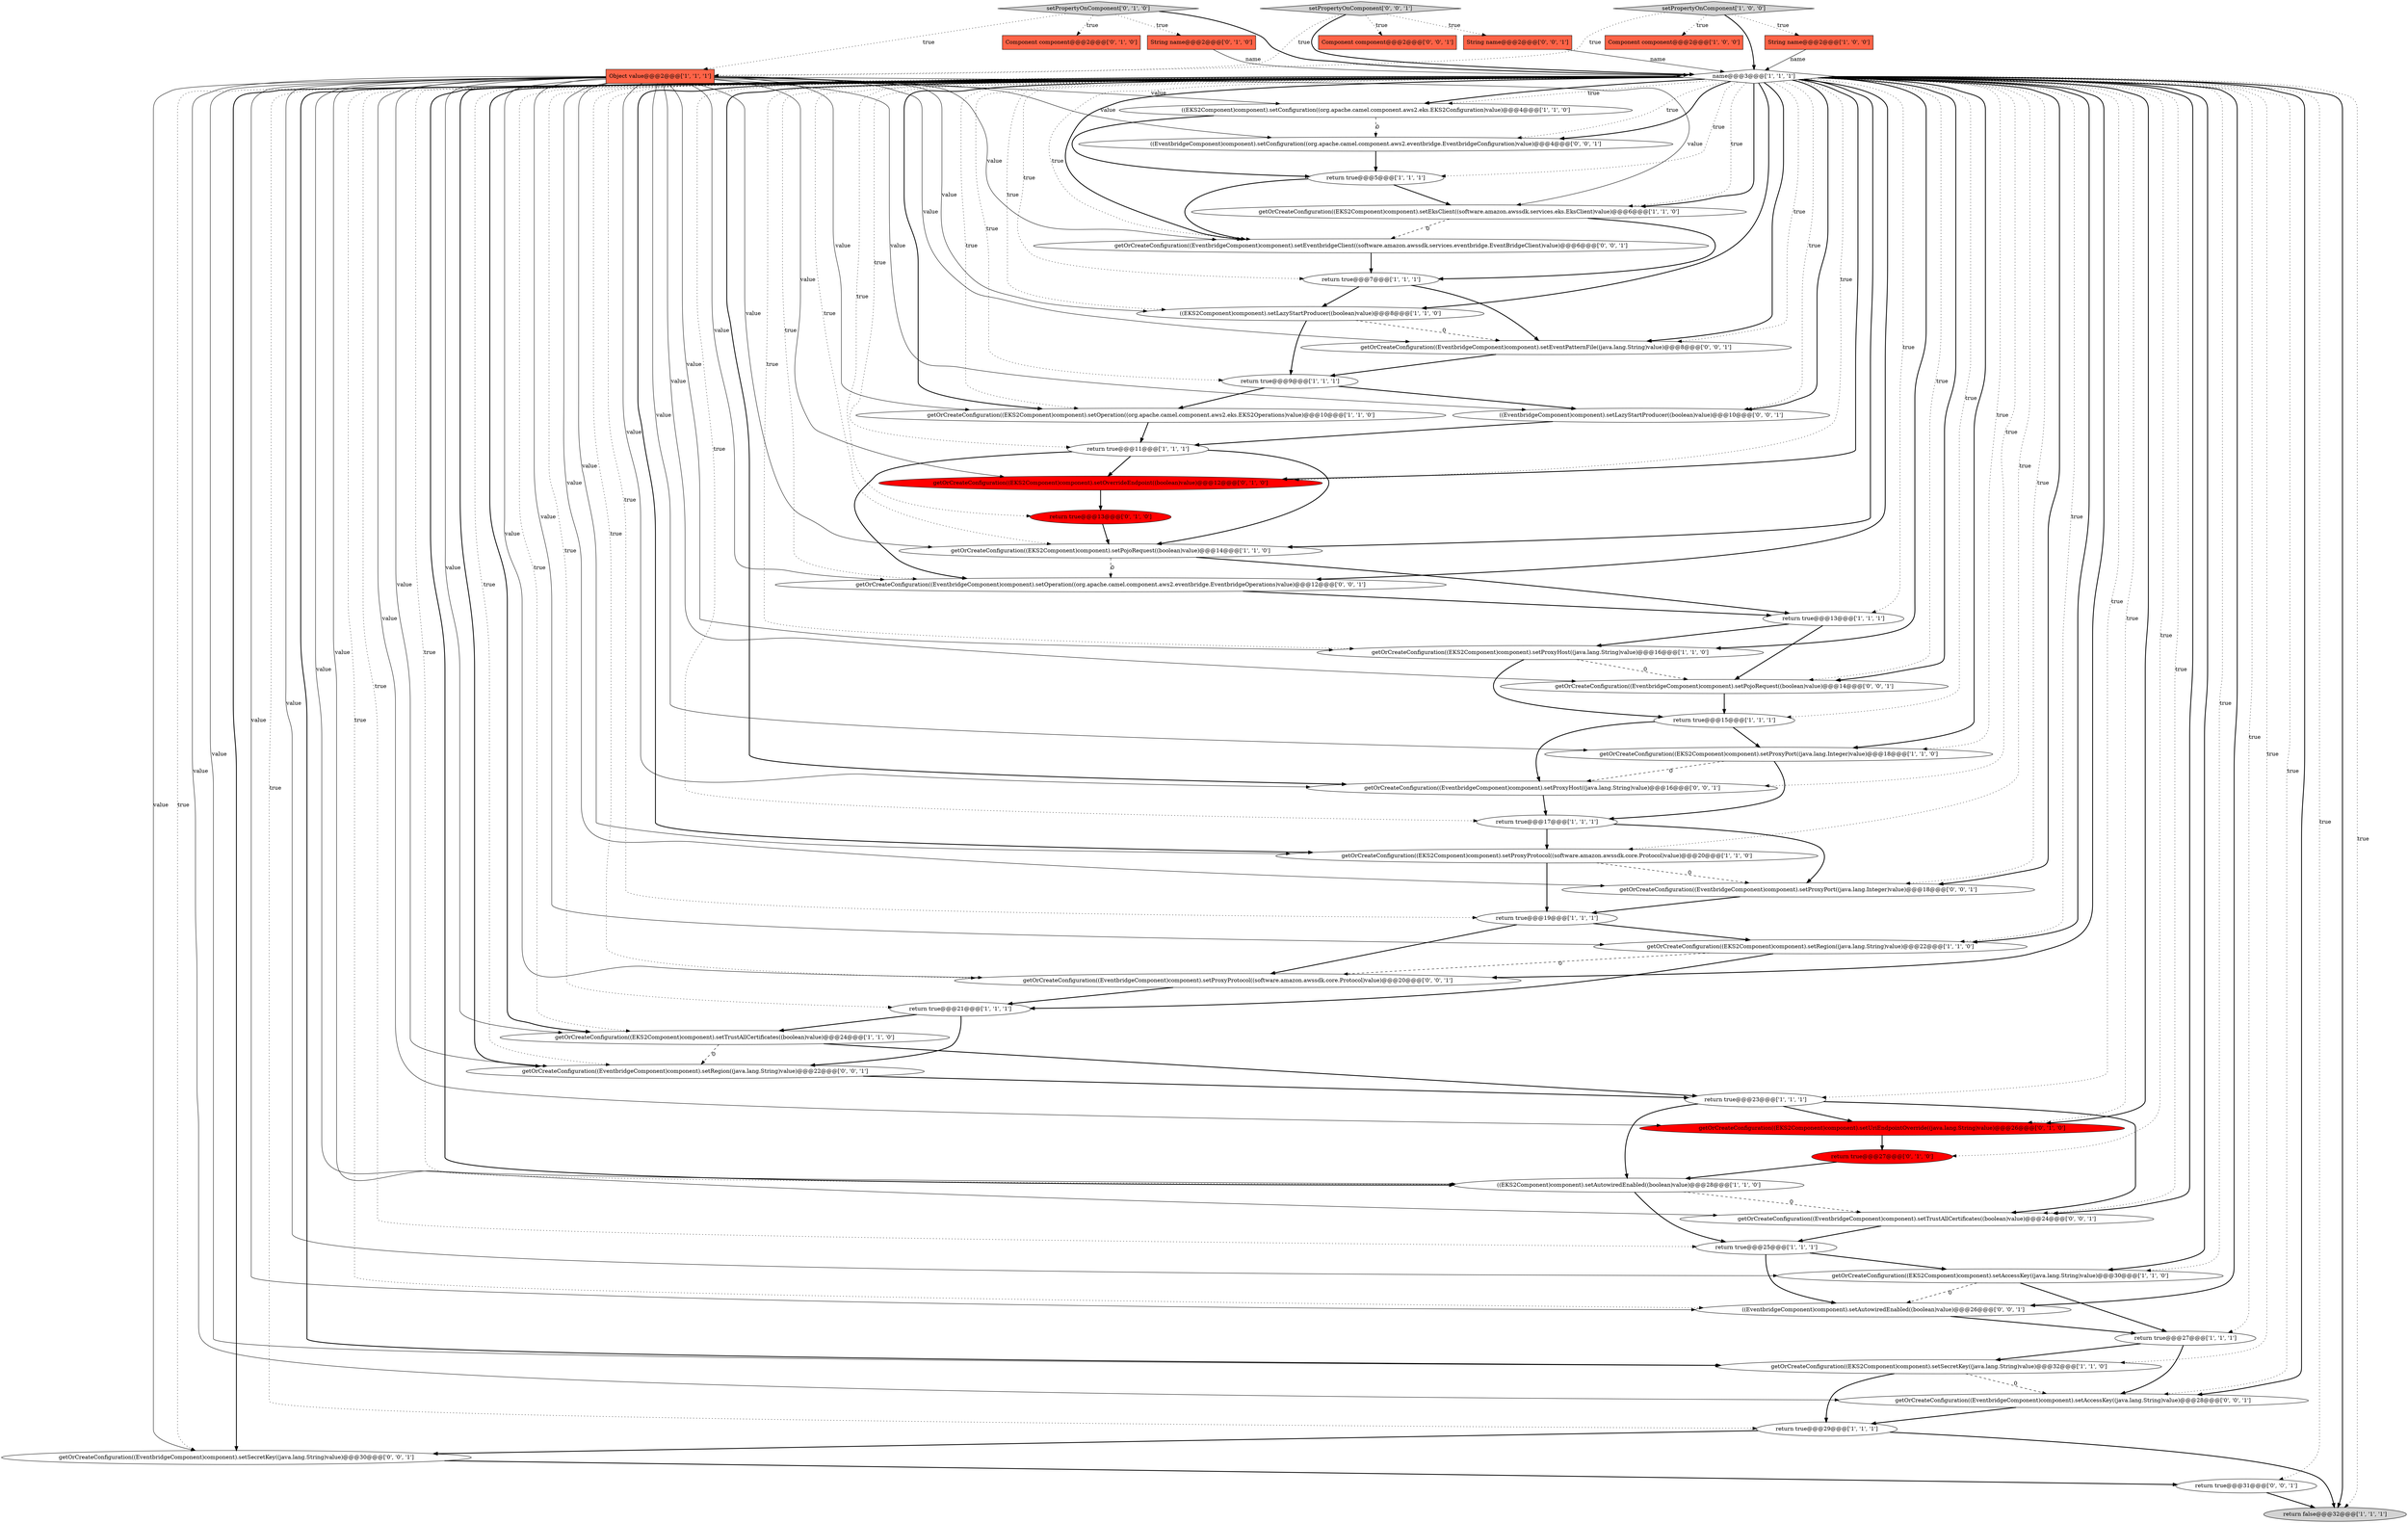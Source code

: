 digraph {
25 [style = filled, label = "setPropertyOnComponent['1', '0', '0']", fillcolor = lightgray, shape = diamond image = "AAA0AAABBB1BBB"];
0 [style = filled, label = "name@@@3@@@['1', '1', '1']", fillcolor = white, shape = diamond image = "AAA0AAABBB1BBB"];
46 [style = filled, label = "getOrCreateConfiguration((EventbridgeComponent)component).setSecretKey((java.lang.String)value)@@@30@@@['0', '0', '1']", fillcolor = white, shape = ellipse image = "AAA0AAABBB3BBB"];
34 [style = filled, label = "getOrCreateConfiguration((EKS2Component)component).setOverrideEndpoint((boolean)value)@@@12@@@['0', '1', '0']", fillcolor = red, shape = ellipse image = "AAA1AAABBB2BBB"];
16 [style = filled, label = "return false@@@32@@@['1', '1', '1']", fillcolor = lightgray, shape = ellipse image = "AAA0AAABBB1BBB"];
13 [style = filled, label = "return true@@@9@@@['1', '1', '1']", fillcolor = white, shape = ellipse image = "AAA0AAABBB1BBB"];
28 [style = filled, label = "return true@@@27@@@['1', '1', '1']", fillcolor = white, shape = ellipse image = "AAA0AAABBB1BBB"];
36 [style = filled, label = "setPropertyOnComponent['0', '1', '0']", fillcolor = lightgray, shape = diamond image = "AAA0AAABBB2BBB"];
19 [style = filled, label = "String name@@@2@@@['1', '0', '0']", fillcolor = tomato, shape = box image = "AAA0AAABBB1BBB"];
11 [style = filled, label = "getOrCreateConfiguration((EKS2Component)component).setOperation((org.apache.camel.component.aws2.eks.EKS2Operations)value)@@@10@@@['1', '1', '0']", fillcolor = white, shape = ellipse image = "AAA0AAABBB1BBB"];
3 [style = filled, label = "getOrCreateConfiguration((EKS2Component)component).setProxyPort((java.lang.Integer)value)@@@18@@@['1', '1', '0']", fillcolor = white, shape = ellipse image = "AAA0AAABBB1BBB"];
52 [style = filled, label = "Component component@@@2@@@['0', '0', '1']", fillcolor = tomato, shape = box image = "AAA0AAABBB3BBB"];
33 [style = filled, label = "getOrCreateConfiguration((EKS2Component)component).setUriEndpointOverride((java.lang.String)value)@@@26@@@['0', '1', '0']", fillcolor = red, shape = ellipse image = "AAA1AAABBB2BBB"];
17 [style = filled, label = "return true@@@29@@@['1', '1', '1']", fillcolor = white, shape = ellipse image = "AAA0AAABBB1BBB"];
32 [style = filled, label = "Component component@@@2@@@['0', '1', '0']", fillcolor = tomato, shape = box image = "AAA0AAABBB2BBB"];
5 [style = filled, label = "((EKS2Component)component).setAutowiredEnabled((boolean)value)@@@28@@@['1', '1', '0']", fillcolor = white, shape = ellipse image = "AAA0AAABBB1BBB"];
21 [style = filled, label = "Object value@@@2@@@['1', '1', '1']", fillcolor = tomato, shape = box image = "AAA0AAABBB1BBB"];
26 [style = filled, label = "return true@@@17@@@['1', '1', '1']", fillcolor = white, shape = ellipse image = "AAA0AAABBB1BBB"];
15 [style = filled, label = "getOrCreateConfiguration((EKS2Component)component).setProxyHost((java.lang.String)value)@@@16@@@['1', '1', '0']", fillcolor = white, shape = ellipse image = "AAA0AAABBB1BBB"];
44 [style = filled, label = "getOrCreateConfiguration((EventbridgeComponent)component).setAccessKey((java.lang.String)value)@@@28@@@['0', '0', '1']", fillcolor = white, shape = ellipse image = "AAA0AAABBB3BBB"];
45 [style = filled, label = "getOrCreateConfiguration((EventbridgeComponent)component).setPojoRequest((boolean)value)@@@14@@@['0', '0', '1']", fillcolor = white, shape = ellipse image = "AAA0AAABBB3BBB"];
51 [style = filled, label = "getOrCreateConfiguration((EventbridgeComponent)component).setProxyPort((java.lang.Integer)value)@@@18@@@['0', '0', '1']", fillcolor = white, shape = ellipse image = "AAA0AAABBB3BBB"];
27 [style = filled, label = "((EKS2Component)component).setLazyStartProducer((boolean)value)@@@8@@@['1', '1', '0']", fillcolor = white, shape = ellipse image = "AAA0AAABBB1BBB"];
38 [style = filled, label = "return true@@@13@@@['0', '1', '0']", fillcolor = red, shape = ellipse image = "AAA1AAABBB2BBB"];
9 [style = filled, label = "((EKS2Component)component).setConfiguration((org.apache.camel.component.aws2.eks.EKS2Configuration)value)@@@4@@@['1', '1', '0']", fillcolor = white, shape = ellipse image = "AAA0AAABBB1BBB"];
30 [style = filled, label = "return true@@@11@@@['1', '1', '1']", fillcolor = white, shape = ellipse image = "AAA0AAABBB1BBB"];
7 [style = filled, label = "Component component@@@2@@@['1', '0', '0']", fillcolor = tomato, shape = box image = "AAA0AAABBB1BBB"];
40 [style = filled, label = "getOrCreateConfiguration((EventbridgeComponent)component).setEventPatternFile((java.lang.String)value)@@@8@@@['0', '0', '1']", fillcolor = white, shape = ellipse image = "AAA0AAABBB3BBB"];
41 [style = filled, label = "getOrCreateConfiguration((EventbridgeComponent)component).setOperation((org.apache.camel.component.aws2.eventbridge.EventbridgeOperations)value)@@@12@@@['0', '0', '1']", fillcolor = white, shape = ellipse image = "AAA0AAABBB3BBB"];
56 [style = filled, label = "return true@@@31@@@['0', '0', '1']", fillcolor = white, shape = ellipse image = "AAA0AAABBB3BBB"];
22 [style = filled, label = "getOrCreateConfiguration((EKS2Component)component).setEksClient((software.amazon.awssdk.services.eks.EksClient)value)@@@6@@@['1', '1', '0']", fillcolor = white, shape = ellipse image = "AAA0AAABBB1BBB"];
8 [style = filled, label = "getOrCreateConfiguration((EKS2Component)component).setTrustAllCertificates((boolean)value)@@@24@@@['1', '1', '0']", fillcolor = white, shape = ellipse image = "AAA0AAABBB1BBB"];
31 [style = filled, label = "getOrCreateConfiguration((EKS2Component)component).setRegion((java.lang.String)value)@@@22@@@['1', '1', '0']", fillcolor = white, shape = ellipse image = "AAA0AAABBB1BBB"];
14 [style = filled, label = "getOrCreateConfiguration((EKS2Component)component).setPojoRequest((boolean)value)@@@14@@@['1', '1', '0']", fillcolor = white, shape = ellipse image = "AAA0AAABBB1BBB"];
24 [style = filled, label = "getOrCreateConfiguration((EKS2Component)component).setAccessKey((java.lang.String)value)@@@30@@@['1', '1', '0']", fillcolor = white, shape = ellipse image = "AAA0AAABBB1BBB"];
49 [style = filled, label = "getOrCreateConfiguration((EventbridgeComponent)component).setEventbridgeClient((software.amazon.awssdk.services.eventbridge.EventBridgeClient)value)@@@6@@@['0', '0', '1']", fillcolor = white, shape = ellipse image = "AAA0AAABBB3BBB"];
20 [style = filled, label = "return true@@@5@@@['1', '1', '1']", fillcolor = white, shape = ellipse image = "AAA0AAABBB1BBB"];
29 [style = filled, label = "getOrCreateConfiguration((EKS2Component)component).setProxyProtocol((software.amazon.awssdk.core.Protocol)value)@@@20@@@['1', '1', '0']", fillcolor = white, shape = ellipse image = "AAA0AAABBB1BBB"];
2 [style = filled, label = "return true@@@15@@@['1', '1', '1']", fillcolor = white, shape = ellipse image = "AAA0AAABBB1BBB"];
42 [style = filled, label = "getOrCreateConfiguration((EventbridgeComponent)component).setRegion((java.lang.String)value)@@@22@@@['0', '0', '1']", fillcolor = white, shape = ellipse image = "AAA0AAABBB3BBB"];
53 [style = filled, label = "getOrCreateConfiguration((EventbridgeComponent)component).setProxyHost((java.lang.String)value)@@@16@@@['0', '0', '1']", fillcolor = white, shape = ellipse image = "AAA0AAABBB3BBB"];
54 [style = filled, label = "String name@@@2@@@['0', '0', '1']", fillcolor = tomato, shape = box image = "AAA0AAABBB3BBB"];
55 [style = filled, label = "getOrCreateConfiguration((EventbridgeComponent)component).setTrustAllCertificates((boolean)value)@@@24@@@['0', '0', '1']", fillcolor = white, shape = ellipse image = "AAA0AAABBB3BBB"];
1 [style = filled, label = "return true@@@13@@@['1', '1', '1']", fillcolor = white, shape = ellipse image = "AAA0AAABBB1BBB"];
39 [style = filled, label = "((EventbridgeComponent)component).setAutowiredEnabled((boolean)value)@@@26@@@['0', '0', '1']", fillcolor = white, shape = ellipse image = "AAA0AAABBB3BBB"];
47 [style = filled, label = "((EventbridgeComponent)component).setLazyStartProducer((boolean)value)@@@10@@@['0', '0', '1']", fillcolor = white, shape = ellipse image = "AAA0AAABBB3BBB"];
48 [style = filled, label = "setPropertyOnComponent['0', '0', '1']", fillcolor = lightgray, shape = diamond image = "AAA0AAABBB3BBB"];
10 [style = filled, label = "return true@@@7@@@['1', '1', '1']", fillcolor = white, shape = ellipse image = "AAA0AAABBB1BBB"];
4 [style = filled, label = "return true@@@19@@@['1', '1', '1']", fillcolor = white, shape = ellipse image = "AAA0AAABBB1BBB"];
12 [style = filled, label = "return true@@@21@@@['1', '1', '1']", fillcolor = white, shape = ellipse image = "AAA0AAABBB1BBB"];
23 [style = filled, label = "return true@@@25@@@['1', '1', '1']", fillcolor = white, shape = ellipse image = "AAA0AAABBB1BBB"];
6 [style = filled, label = "getOrCreateConfiguration((EKS2Component)component).setSecretKey((java.lang.String)value)@@@32@@@['1', '1', '0']", fillcolor = white, shape = ellipse image = "AAA0AAABBB1BBB"];
18 [style = filled, label = "return true@@@23@@@['1', '1', '1']", fillcolor = white, shape = ellipse image = "AAA0AAABBB1BBB"];
35 [style = filled, label = "String name@@@2@@@['0', '1', '0']", fillcolor = tomato, shape = box image = "AAA0AAABBB2BBB"];
50 [style = filled, label = "((EventbridgeComponent)component).setConfiguration((org.apache.camel.component.aws2.eventbridge.EventbridgeConfiguration)value)@@@4@@@['0', '0', '1']", fillcolor = white, shape = ellipse image = "AAA0AAABBB3BBB"];
43 [style = filled, label = "getOrCreateConfiguration((EventbridgeComponent)component).setProxyProtocol((software.amazon.awssdk.core.Protocol)value)@@@20@@@['0', '0', '1']", fillcolor = white, shape = ellipse image = "AAA0AAABBB3BBB"];
37 [style = filled, label = "return true@@@27@@@['0', '1', '0']", fillcolor = red, shape = ellipse image = "AAA1AAABBB2BBB"];
21->41 [style = solid, label="value"];
27->13 [style = bold, label=""];
21->42 [style = solid, label="value"];
0->12 [style = dotted, label="true"];
13->47 [style = bold, label=""];
28->6 [style = bold, label=""];
0->5 [style = dotted, label="true"];
0->46 [style = bold, label=""];
18->55 [style = bold, label=""];
31->43 [style = dashed, label="0"];
36->21 [style = dotted, label="true"];
12->42 [style = bold, label=""];
21->29 [style = solid, label="value"];
0->6 [style = dotted, label="true"];
40->13 [style = bold, label=""];
24->39 [style = dashed, label="0"];
0->15 [style = bold, label=""];
21->3 [style = solid, label="value"];
26->51 [style = bold, label=""];
0->31 [style = dotted, label="true"];
15->45 [style = dashed, label="0"];
37->5 [style = bold, label=""];
0->53 [style = bold, label=""];
2->53 [style = bold, label=""];
0->14 [style = bold, label=""];
36->0 [style = bold, label=""];
55->23 [style = bold, label=""];
21->43 [style = solid, label="value"];
49->10 [style = bold, label=""];
0->24 [style = dotted, label="true"];
0->24 [style = bold, label=""];
0->34 [style = dotted, label="true"];
0->8 [style = bold, label=""];
9->50 [style = dashed, label="0"];
30->14 [style = bold, label=""];
0->40 [style = bold, label=""];
0->3 [style = dotted, label="true"];
21->39 [style = solid, label="value"];
5->55 [style = dashed, label="0"];
0->55 [style = dotted, label="true"];
21->55 [style = solid, label="value"];
25->19 [style = dotted, label="true"];
0->11 [style = dotted, label="true"];
48->21 [style = dotted, label="true"];
48->54 [style = dotted, label="true"];
17->16 [style = bold, label=""];
25->21 [style = dotted, label="true"];
21->33 [style = solid, label="value"];
19->0 [style = solid, label="name"];
0->38 [style = dotted, label="true"];
0->3 [style = bold, label=""];
24->28 [style = bold, label=""];
0->46 [style = dotted, label="true"];
0->45 [style = dotted, label="true"];
0->44 [style = dotted, label="true"];
0->56 [style = dotted, label="true"];
30->41 [style = bold, label=""];
5->23 [style = bold, label=""];
0->10 [style = dotted, label="true"];
0->43 [style = dotted, label="true"];
8->18 [style = bold, label=""];
0->42 [style = bold, label=""];
22->49 [style = dashed, label="0"];
0->29 [style = bold, label=""];
0->42 [style = dotted, label="true"];
30->34 [style = bold, label=""];
21->40 [style = solid, label="value"];
21->22 [style = solid, label="value"];
21->44 [style = solid, label="value"];
13->11 [style = bold, label=""];
44->17 [style = bold, label=""];
8->42 [style = dashed, label="0"];
0->8 [style = dotted, label="true"];
0->34 [style = bold, label=""];
0->39 [style = dotted, label="true"];
21->51 [style = solid, label="value"];
43->12 [style = bold, label=""];
21->15 [style = solid, label="value"];
0->50 [style = dotted, label="true"];
0->37 [style = dotted, label="true"];
56->16 [style = bold, label=""];
0->14 [style = dotted, label="true"];
0->51 [style = dotted, label="true"];
0->44 [style = bold, label=""];
29->51 [style = dashed, label="0"];
34->38 [style = bold, label=""];
0->26 [style = dotted, label="true"];
0->41 [style = dotted, label="true"];
21->47 [style = solid, label="value"];
1->45 [style = bold, label=""];
27->40 [style = dashed, label="0"];
11->30 [style = bold, label=""];
0->53 [style = dotted, label="true"];
0->31 [style = bold, label=""];
0->39 [style = bold, label=""];
21->14 [style = solid, label="value"];
25->0 [style = bold, label=""];
6->17 [style = bold, label=""];
21->53 [style = solid, label="value"];
0->16 [style = bold, label=""];
17->46 [style = bold, label=""];
46->56 [style = bold, label=""];
48->52 [style = dotted, label="true"];
0->18 [style = dotted, label="true"];
21->6 [style = solid, label="value"];
51->4 [style = bold, label=""];
0->45 [style = bold, label=""];
2->3 [style = bold, label=""];
0->43 [style = bold, label=""];
0->4 [style = dotted, label="true"];
18->33 [style = bold, label=""];
3->26 [style = bold, label=""];
0->11 [style = bold, label=""];
21->45 [style = solid, label="value"];
36->32 [style = dotted, label="true"];
9->20 [style = bold, label=""];
21->46 [style = solid, label="value"];
45->2 [style = bold, label=""];
21->27 [style = solid, label="value"];
0->30 [style = dotted, label="true"];
31->12 [style = bold, label=""];
25->7 [style = dotted, label="true"];
3->53 [style = dashed, label="0"];
0->41 [style = bold, label=""];
4->31 [style = bold, label=""];
0->49 [style = bold, label=""];
21->34 [style = solid, label="value"];
21->5 [style = solid, label="value"];
12->8 [style = bold, label=""];
53->26 [style = bold, label=""];
22->10 [style = bold, label=""];
10->40 [style = bold, label=""];
23->39 [style = bold, label=""];
20->49 [style = bold, label=""];
0->23 [style = dotted, label="true"];
0->16 [style = dotted, label="true"];
21->24 [style = solid, label="value"];
54->0 [style = solid, label="name"];
33->37 [style = bold, label=""];
0->9 [style = dotted, label="true"];
0->1 [style = dotted, label="true"];
35->0 [style = solid, label="name"];
0->5 [style = bold, label=""];
0->47 [style = dotted, label="true"];
14->41 [style = dashed, label="0"];
0->40 [style = dotted, label="true"];
0->28 [style = dotted, label="true"];
42->18 [style = bold, label=""];
0->9 [style = bold, label=""];
15->2 [style = bold, label=""];
29->4 [style = bold, label=""];
4->43 [style = bold, label=""];
0->13 [style = dotted, label="true"];
0->6 [style = bold, label=""];
0->27 [style = bold, label=""];
10->27 [style = bold, label=""];
0->15 [style = dotted, label="true"];
1->15 [style = bold, label=""];
26->29 [style = bold, label=""];
0->33 [style = dotted, label="true"];
50->20 [style = bold, label=""];
0->20 [style = dotted, label="true"];
21->8 [style = solid, label="value"];
41->1 [style = bold, label=""];
39->28 [style = bold, label=""];
0->50 [style = bold, label=""];
14->1 [style = bold, label=""];
38->14 [style = bold, label=""];
48->0 [style = bold, label=""];
0->22 [style = dotted, label="true"];
20->22 [style = bold, label=""];
47->30 [style = bold, label=""];
21->11 [style = solid, label="value"];
0->49 [style = dotted, label="true"];
0->29 [style = dotted, label="true"];
23->24 [style = bold, label=""];
21->9 [style = solid, label="value"];
0->47 [style = bold, label=""];
0->33 [style = bold, label=""];
18->5 [style = bold, label=""];
0->22 [style = bold, label=""];
0->51 [style = bold, label=""];
0->55 [style = bold, label=""];
28->44 [style = bold, label=""];
0->17 [style = dotted, label="true"];
0->2 [style = dotted, label="true"];
21->31 [style = solid, label="value"];
21->50 [style = solid, label="value"];
0->27 [style = dotted, label="true"];
36->35 [style = dotted, label="true"];
6->44 [style = dashed, label="0"];
21->49 [style = solid, label="value"];
}
